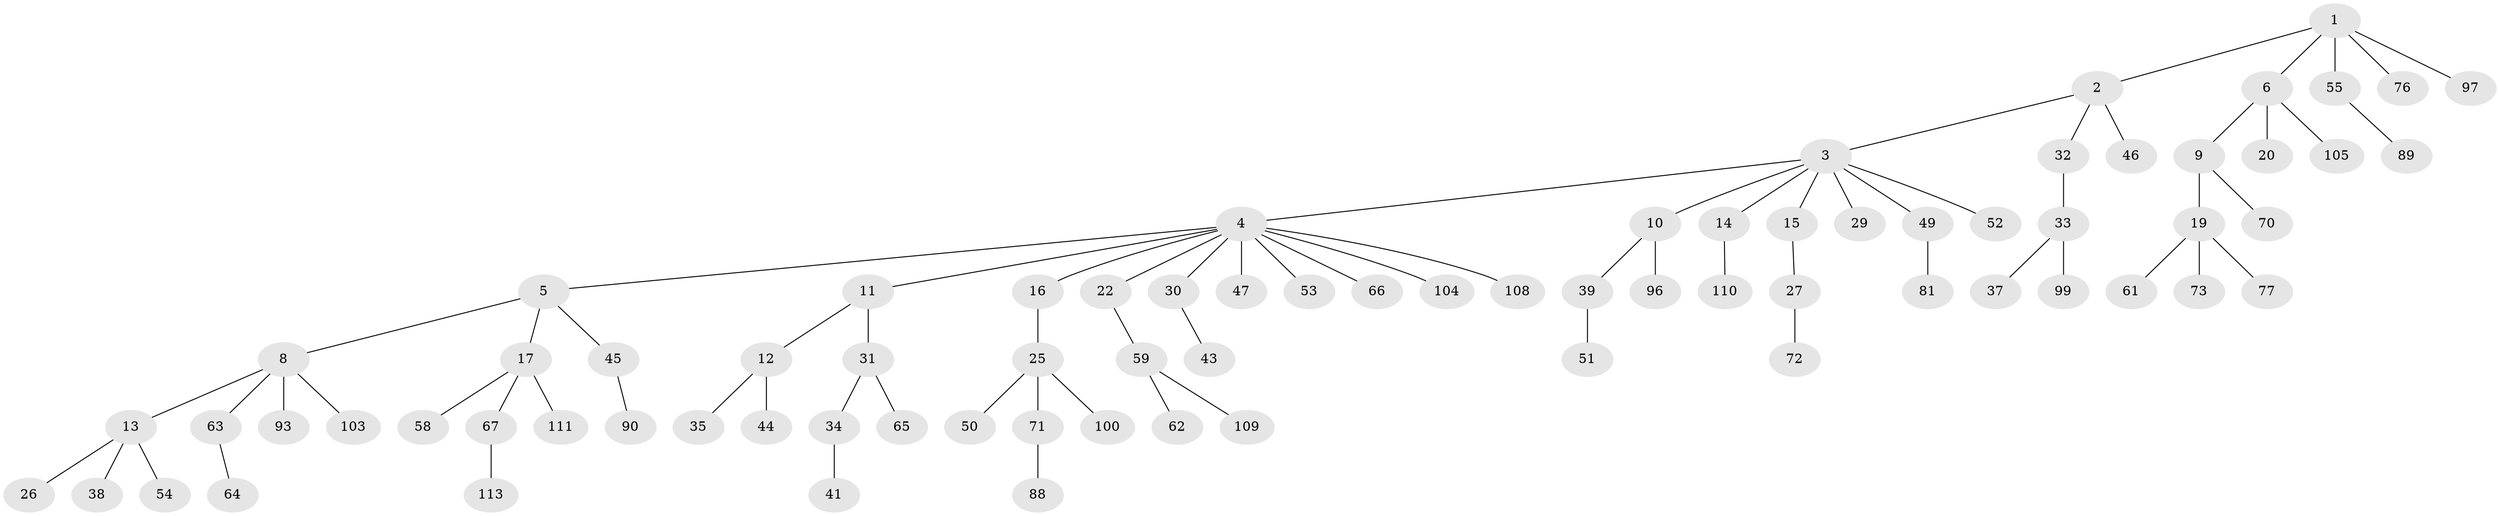 // Generated by graph-tools (version 1.1) at 2025/52/02/27/25 19:52:11]
// undirected, 77 vertices, 76 edges
graph export_dot {
graph [start="1"]
  node [color=gray90,style=filled];
  1 [super="+18"];
  2 [super="+23"];
  3 [super="+7"];
  4 [super="+24"];
  5;
  6 [super="+84"];
  8 [super="+85"];
  9 [super="+68"];
  10;
  11 [super="+21"];
  12;
  13 [super="+94"];
  14 [super="+87"];
  15;
  16;
  17 [super="+48"];
  19 [super="+36"];
  20 [super="+28"];
  22;
  25 [super="+40"];
  26;
  27;
  29;
  30;
  31;
  32 [super="+91"];
  33;
  34 [super="+75"];
  35 [super="+101"];
  37 [super="+86"];
  38;
  39 [super="+42"];
  41;
  43 [super="+112"];
  44 [super="+82"];
  45 [super="+60"];
  46;
  47 [super="+92"];
  49 [super="+102"];
  50 [super="+80"];
  51;
  52;
  53;
  54 [super="+56"];
  55 [super="+57"];
  58;
  59 [super="+98"];
  61 [super="+95"];
  62 [super="+74"];
  63;
  64;
  65 [super="+69"];
  66;
  67;
  70;
  71 [super="+83"];
  72 [super="+78"];
  73;
  76;
  77 [super="+79"];
  81;
  88;
  89;
  90;
  93;
  96;
  97;
  99 [super="+107"];
  100;
  103;
  104 [super="+106"];
  105;
  108;
  109;
  110;
  111;
  113;
  1 -- 2;
  1 -- 6;
  1 -- 76;
  1 -- 97;
  1 -- 55;
  2 -- 3;
  2 -- 46;
  2 -- 32;
  3 -- 4;
  3 -- 14;
  3 -- 49;
  3 -- 52;
  3 -- 10;
  3 -- 29;
  3 -- 15;
  4 -- 5;
  4 -- 11;
  4 -- 16;
  4 -- 22;
  4 -- 30;
  4 -- 47;
  4 -- 53;
  4 -- 104;
  4 -- 108;
  4 -- 66;
  5 -- 8;
  5 -- 17;
  5 -- 45;
  6 -- 9;
  6 -- 20;
  6 -- 105;
  8 -- 13;
  8 -- 63;
  8 -- 93;
  8 -- 103;
  9 -- 19;
  9 -- 70;
  10 -- 39;
  10 -- 96;
  11 -- 12;
  11 -- 31;
  12 -- 35;
  12 -- 44;
  13 -- 26;
  13 -- 38;
  13 -- 54;
  14 -- 110;
  15 -- 27;
  16 -- 25;
  17 -- 58;
  17 -- 67;
  17 -- 111;
  19 -- 61;
  19 -- 73;
  19 -- 77;
  22 -- 59;
  25 -- 100;
  25 -- 50;
  25 -- 71;
  27 -- 72;
  30 -- 43;
  31 -- 34;
  31 -- 65;
  32 -- 33;
  33 -- 37;
  33 -- 99;
  34 -- 41;
  39 -- 51;
  45 -- 90;
  49 -- 81;
  55 -- 89;
  59 -- 62;
  59 -- 109;
  63 -- 64;
  67 -- 113;
  71 -- 88;
}

